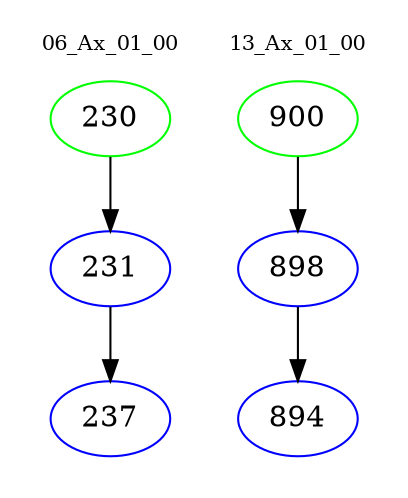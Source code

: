 digraph{
subgraph cluster_0 {
color = white
label = "06_Ax_01_00";
fontsize=10;
T0_230 [label="230", color="green"]
T0_230 -> T0_231 [color="black"]
T0_231 [label="231", color="blue"]
T0_231 -> T0_237 [color="black"]
T0_237 [label="237", color="blue"]
}
subgraph cluster_1 {
color = white
label = "13_Ax_01_00";
fontsize=10;
T1_900 [label="900", color="green"]
T1_900 -> T1_898 [color="black"]
T1_898 [label="898", color="blue"]
T1_898 -> T1_894 [color="black"]
T1_894 [label="894", color="blue"]
}
}
